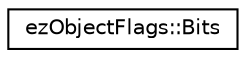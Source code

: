 digraph "Graphical Class Hierarchy"
{
 // LATEX_PDF_SIZE
  edge [fontname="Helvetica",fontsize="10",labelfontname="Helvetica",labelfontsize="10"];
  node [fontname="Helvetica",fontsize="10",shape=record];
  rankdir="LR";
  Node0 [label="ezObjectFlags::Bits",height=0.2,width=0.4,color="black", fillcolor="white", style="filled",URL="$d5/da5/structez_object_flags_1_1_bits.htm",tooltip=" "];
}
